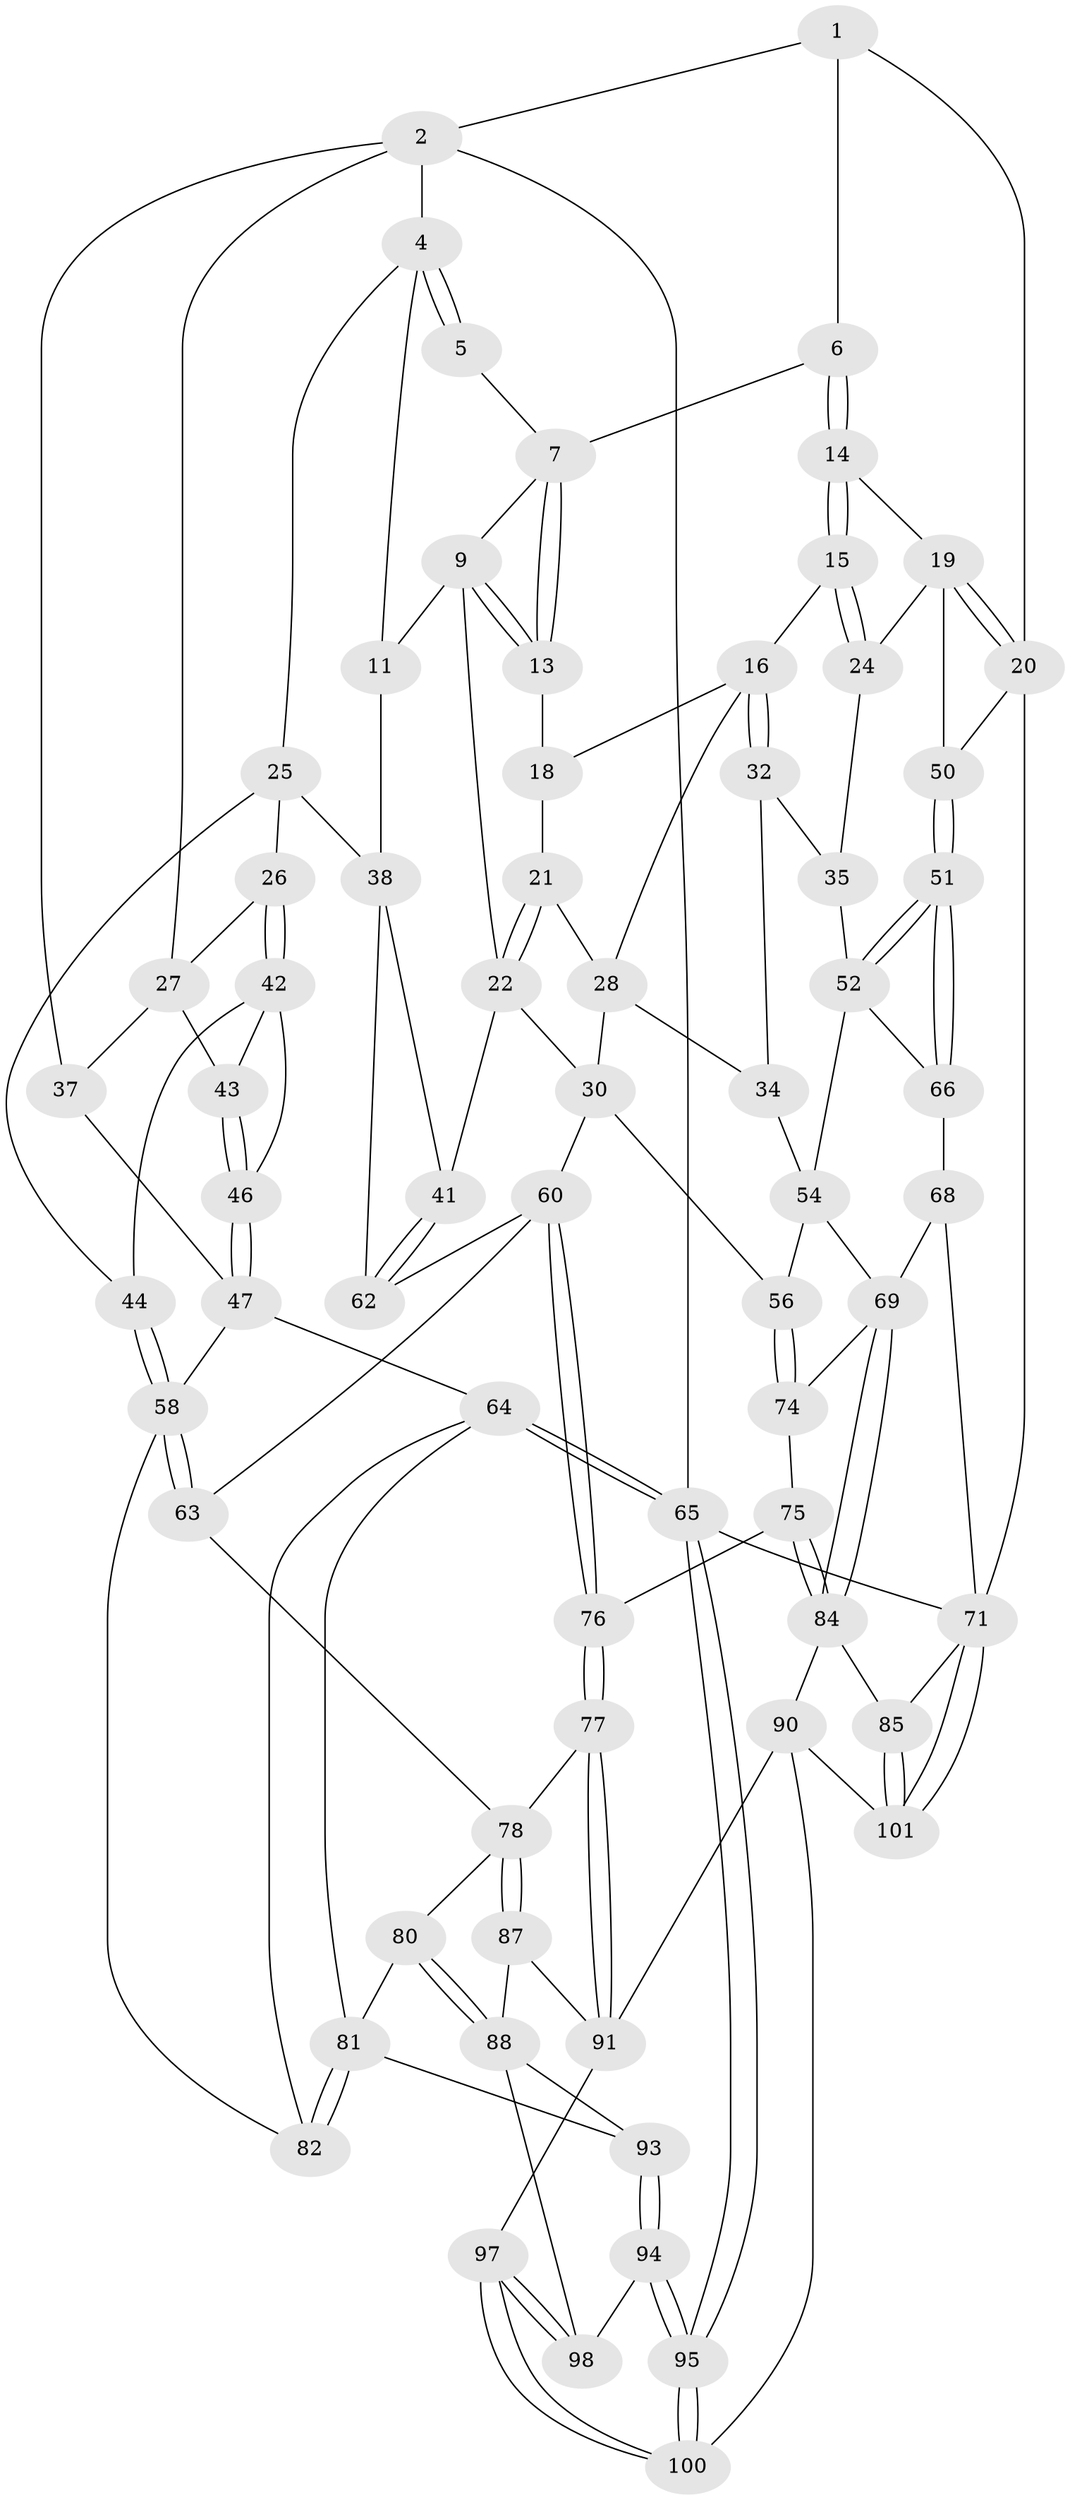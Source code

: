 // Generated by graph-tools (version 1.1) at 2025/24/03/03/25 07:24:31]
// undirected, 70 vertices, 156 edges
graph export_dot {
graph [start="1"]
  node [color=gray90,style=filled];
  1 [pos="+0.7287881330202083+0"];
  2 [pos="+0+0",super="+3"];
  4 [pos="+0.14162265530244522+0",super="+12"];
  5 [pos="+0.3245996773183514+0"];
  6 [pos="+0.7599368275246288+0"];
  7 [pos="+0.5841142854731407+0.13152655160846377",super="+8"];
  9 [pos="+0.5203393483434914+0.18134980824563146",super="+10"];
  11 [pos="+0.39456106169848243+0.2353734024032128"];
  13 [pos="+0.5774214323118817+0.1415999198449713"];
  14 [pos="+0.7901729825661339+0.03862941961644759"];
  15 [pos="+0.7749498229923458+0.1337381347707066"];
  16 [pos="+0.7482646327643683+0.20737609924598938",super="+17"];
  18 [pos="+0.6194725708051323+0.19136687301152103"];
  19 [pos="+0.8227374356491292+0.05350386433304072",super="+23"];
  20 [pos="+1+0.1551721879840947"];
  21 [pos="+0.6034942387437989+0.23467753863912466"];
  22 [pos="+0.5041977645100048+0.2772430841031709",super="+31"];
  24 [pos="+0.95065481362319+0.31107788235678246"];
  25 [pos="+0.2361639132612224+0.22764368070188526",super="+40"];
  26 [pos="+0.16996932926094294+0.2966239343187053"];
  27 [pos="+0.07516975832151589+0.28769841973131427",super="+36"];
  28 [pos="+0.6425365464349883+0.23851046050086194",super="+29"];
  30 [pos="+0.5635775347080829+0.3727479546572969",super="+57"];
  32 [pos="+0.7483259471064899+0.20829569613871968",super="+33"];
  34 [pos="+0.7014357172024271+0.3576602153310129"];
  35 [pos="+0.8992416290550417+0.33766578682220544",super="+49"];
  37 [pos="+0+0.3180140113316743"];
  38 [pos="+0.3821528976580664+0.28622641266636306",super="+39"];
  41 [pos="+0.43364470677912015+0.4422932982223073"];
  42 [pos="+0.14381169415703118+0.38852399021237644",super="+45"];
  43 [pos="+0.049701470445771286+0.35219831224638914"];
  44 [pos="+0.16796584249088176+0.41701729617749594"];
  46 [pos="+0.0499337816689114+0.46650117141100883"];
  47 [pos="+0+0.5642680111730428",super="+48"];
  50 [pos="+1+0.3109699593878188"];
  51 [pos="+1+0.5037690542518382"];
  52 [pos="+0.8656226066778311+0.4440295266879941",super="+53"];
  54 [pos="+0.8021091319051306+0.5084950255001051",super="+55"];
  56 [pos="+0.7180689024195511+0.5504340425249403"];
  58 [pos="+0.1635774738074805+0.572376647264276",super="+59"];
  60 [pos="+0.5489694062671084+0.6035112161815274",super="+61"];
  62 [pos="+0.36162432831919206+0.504882995634947"];
  63 [pos="+0.3151658529891011+0.6042523437473859"];
  64 [pos="+0+0.8638050925277971",super="+83"];
  65 [pos="+0+1"];
  66 [pos="+1+0.5164594997742844",super="+67"];
  68 [pos="+0.8811579473112167+0.6884517854470045",super="+73"];
  69 [pos="+0.8577437547120695+0.6988638607720121",super="+70"];
  71 [pos="+1+1",super="+72"];
  74 [pos="+0.735057670671085+0.6282593578268636"];
  75 [pos="+0.687007745682088+0.7137220364461693"];
  76 [pos="+0.5772980051892752+0.752160629924028"];
  77 [pos="+0.5686429255487828+0.7738998907269102"];
  78 [pos="+0.37185154232258866+0.7329010059662789",super="+79"];
  80 [pos="+0.20918358683905883+0.7856424208677624"];
  81 [pos="+0.19009068621539385+0.7864522148068098",super="+89"];
  82 [pos="+0.07483625778041283+0.6239718502922916"];
  84 [pos="+0.8196966777286688+0.7911125656093753",super="+86"];
  85 [pos="+0.8916046951060681+0.8729871529850118"];
  87 [pos="+0.37324889348266416+0.8535880235146186"];
  88 [pos="+0.24704016170652673+0.8527080263637764",super="+92"];
  90 [pos="+0.800407892108469+0.8576046152117548",super="+99"];
  91 [pos="+0.5728561043962204+0.8130568712915757",super="+96"];
  93 [pos="+0.07865446272272172+0.9942745463964309"];
  94 [pos="+0.01921480974954029+1"];
  95 [pos="+0+1"];
  97 [pos="+0.5003576498071585+1"];
  98 [pos="+0.2718125496052093+0.932521771133958"];
  100 [pos="+0.5085771210488422+1"];
  101 [pos="+0.8341812176781331+1"];
  1 -- 2;
  1 -- 6;
  1 -- 20;
  2 -- 37;
  2 -- 65;
  2 -- 27;
  2 -- 4;
  4 -- 5;
  4 -- 5;
  4 -- 25;
  4 -- 11;
  5 -- 7;
  6 -- 7;
  6 -- 14;
  6 -- 14;
  7 -- 13;
  7 -- 13;
  7 -- 9;
  9 -- 13;
  9 -- 13;
  9 -- 11;
  9 -- 22;
  11 -- 38;
  13 -- 18;
  14 -- 15;
  14 -- 15;
  14 -- 19;
  15 -- 16;
  15 -- 24;
  15 -- 24;
  16 -- 32;
  16 -- 32;
  16 -- 18;
  16 -- 28;
  18 -- 21;
  19 -- 20;
  19 -- 20;
  19 -- 24;
  19 -- 50;
  20 -- 50;
  20 -- 71;
  21 -- 22;
  21 -- 22;
  21 -- 28;
  22 -- 41;
  22 -- 30;
  24 -- 35;
  25 -- 26;
  25 -- 44;
  25 -- 38;
  26 -- 27;
  26 -- 42;
  26 -- 42;
  27 -- 43;
  27 -- 37;
  28 -- 34;
  28 -- 30;
  30 -- 56;
  30 -- 60;
  32 -- 35 [weight=2];
  32 -- 34;
  34 -- 54;
  35 -- 52;
  37 -- 47;
  38 -- 41;
  38 -- 62;
  41 -- 62;
  41 -- 62;
  42 -- 43;
  42 -- 44;
  42 -- 46;
  43 -- 46;
  43 -- 46;
  44 -- 58;
  44 -- 58;
  46 -- 47;
  46 -- 47;
  47 -- 64;
  47 -- 58;
  50 -- 51;
  50 -- 51;
  51 -- 52;
  51 -- 52;
  51 -- 66;
  51 -- 66;
  52 -- 66;
  52 -- 54;
  54 -- 56;
  54 -- 69;
  56 -- 74;
  56 -- 74;
  58 -- 63;
  58 -- 63;
  58 -- 82;
  60 -- 76;
  60 -- 76;
  60 -- 62;
  60 -- 63;
  63 -- 78;
  64 -- 65;
  64 -- 65;
  64 -- 81;
  64 -- 82;
  65 -- 95;
  65 -- 95;
  65 -- 71;
  66 -- 68 [weight=2];
  68 -- 69;
  68 -- 71;
  69 -- 84;
  69 -- 84;
  69 -- 74;
  71 -- 101;
  71 -- 101;
  71 -- 85;
  74 -- 75;
  75 -- 76;
  75 -- 84;
  75 -- 84;
  76 -- 77;
  76 -- 77;
  77 -- 78;
  77 -- 91;
  77 -- 91;
  78 -- 87;
  78 -- 87;
  78 -- 80;
  80 -- 81;
  80 -- 88;
  80 -- 88;
  81 -- 82;
  81 -- 82;
  81 -- 93;
  84 -- 90;
  84 -- 85;
  85 -- 101;
  85 -- 101;
  87 -- 88;
  87 -- 91;
  88 -- 98;
  88 -- 93;
  90 -- 91;
  90 -- 100;
  90 -- 101;
  91 -- 97;
  93 -- 94;
  93 -- 94;
  94 -- 95;
  94 -- 95;
  94 -- 98;
  95 -- 100;
  95 -- 100;
  97 -- 98;
  97 -- 98;
  97 -- 100;
  97 -- 100;
}
